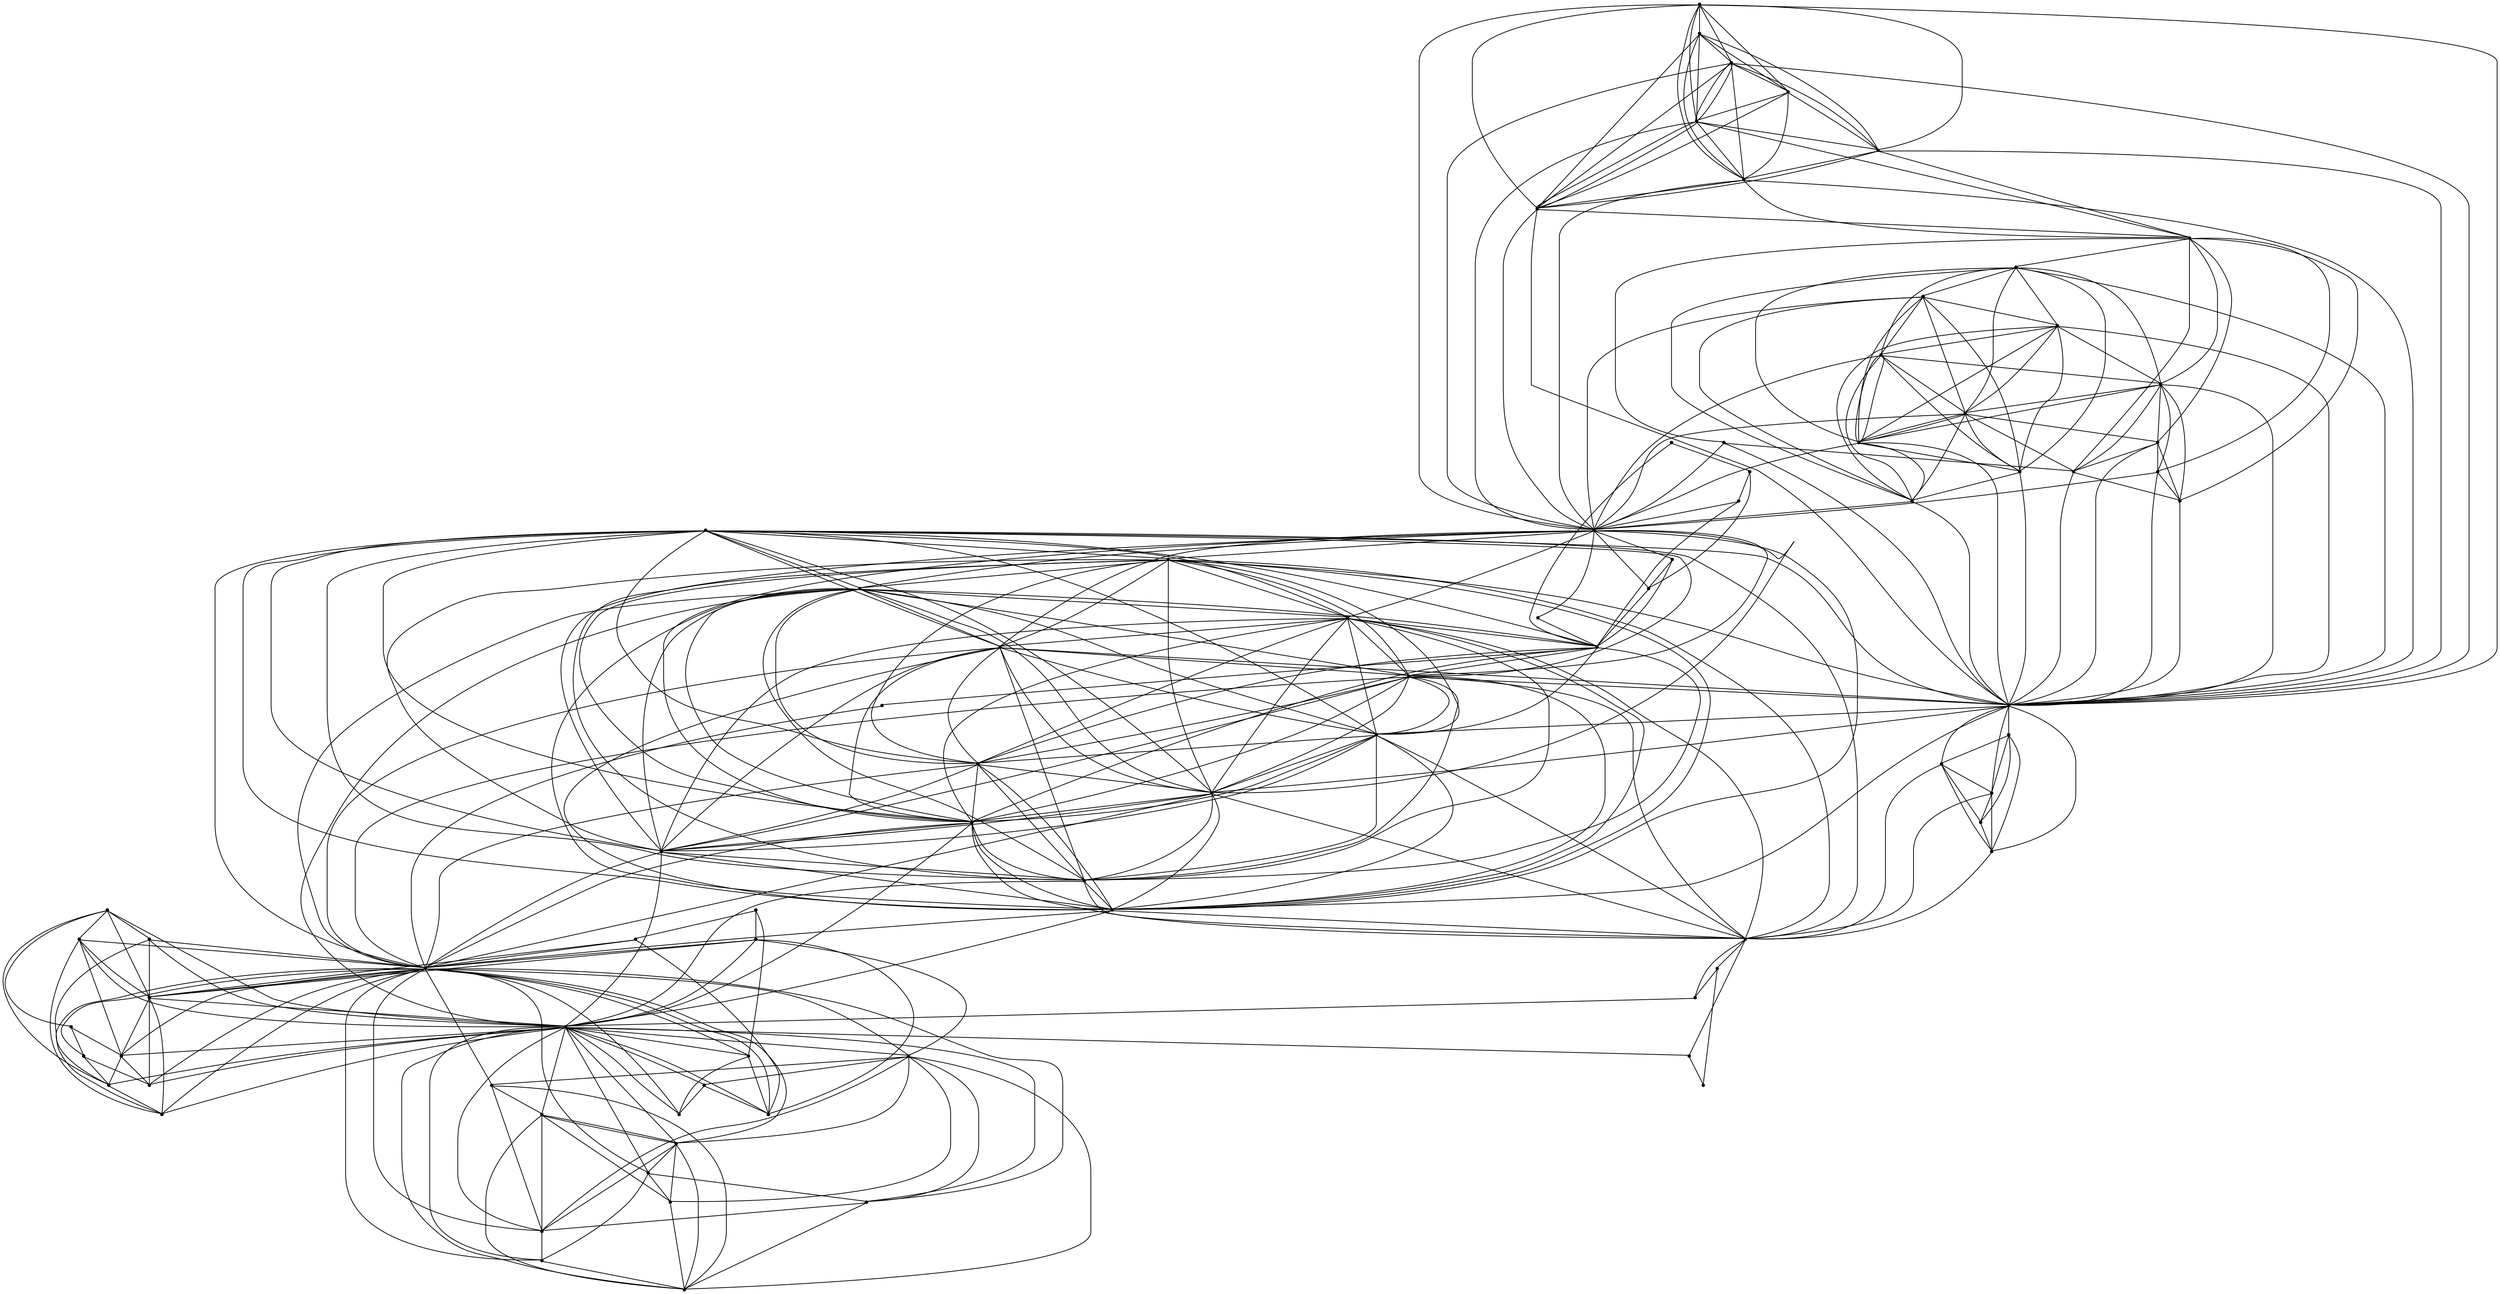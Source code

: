 graph {
  node [shape=point,comment="{\"directed\":false,\"doi\":\"10.1007/11618058_31\",\"figure\":\"6\"}"]

  v0 [pos="891.8964980014534,345.4324527815277"]
  v1 [pos="811.4065452398256,365.89913012934676"]
  v2 [pos="645.5298828125001,400.01587512446395"]
  v3 [pos="835.3776980377907,400.3658100202972"]
  v4 [pos="695.9225699491278,528.7741148705577"]
  v5 [pos="863.8996775072674,370.9743305281097"]
  v6 [pos="869.8507585392442,316.91581052892354"]
  v7 [pos="862.4993595566859,479.7908588484222"]
  v8 [pos="843.9542559956394,289.7991621728038"]
  v9 [pos="859.6988508357558,458.2698627546722"]
  v10 [pos="856.2024118822674,436.57834969314877"]
  v11 [pos="840.9787154796511,341.23247109207455"]
  v12 [pos="815.6073083212209,466.8450478946462"]
  v13 [pos="819.2830396075581,488.1867532169118"]
  v14 [pos="840.6286518895349,485.0368305281097"]
  v15 [pos="813.156863190407,444.7991494571462"]
  v16 [pos="837.3030477834302,462.2951313093597"]
  v17 [pos="835.0276344476744,440.25304756912533"]
  v18 [pos="814.382308321221,313.2423206404144"]
  v19 [pos="782.0094067950581,334.58663267247823"]
  v20 [pos="724.4445494186047,341.23247109207455"]
  v21 [pos="703.0974427688953,345.2568495507335"]
  v22 [pos="745.9651934956396,335.4617242252126"]
  v23 [pos="736.1675463299418,292.59914996577254"]
  v24 [pos="741.4143668241279,314.29059944900814"]
  v25 [pos="714.4676735101743,297.3241611555511"]
  v26 [pos="693.1220612281977,302.39484749588314"]
  v27 [pos="719.5436591569767,318.8408339257335"]
  v28 [pos="697.6728878997094,324.26164589676205"]
  v29 [pos="709.2210755813953,577.4076903100108"]
  v30 [pos="709.2210755813953,600.1534585391774"]
  v31 [pos="686.4749863735465,599.9774738386566"]
  v32 [pos="639.4037063953489,604.3491169050628"]
  v33 [pos="686.4749863735465,577.4076903100108"]
  v34 [pos="638.0034520348837,476.99087105545345"]
  v35 [pos="620.3335074491279,457.0450906192556"]
  v36 [pos="595.4830623183138,447.59913725011495"]
  v37 [pos="644.4796920421511,502.8824929630056"]
  v38 [pos="568.8864325944767,450.7493142520681"]
  v39 [pos="547.0163608284884,465.96932055903426"]
  v40 [pos="534.5925372456395,489.5867471133962"]
  v41 [pos="638.0078715479651,528.7728433048024"]
  v42 [pos="534.5925372456395,516.178493125766"]
  v43 [pos="547.0163608284884,539.7943938012218"]
  v44 [pos="620.3335074491279,548.7172250186696"]
  v45 [pos="568.8864325944767,555.0159259870941"]
  v46 [pos="595.3123864462209,558.164577110141"]
  v47 [pos="601.0840797601745,375.87418200922957"]
  v48 [pos="554.8921557049418,398.2659463321462"]
  v49 [pos="484.1998501090116,469.29522794835714"]
  v50 [pos="521.6443177688952,603.474152508904"]
  v51 [pos="600.0338889898255,654.0369475121593"]
  v52 [pos="584.2851607921511,675.7282062605316"]
  v53 [pos="584.2851607921511,632.5156971052581"]
  v54 [pos="559.0887854287791,640.7405658796722"]
  v55 [pos="559.0887854287791,667.3325662051931"]
  v56 [pos="504.49530341569766,376.5743061140472"]
  v57 [pos="481.9244367732558,376.5743061140472"]
  v58 [pos="504.49530341569766,399.140910728305"]
  v59 [pos="481.9250567768895,399.1401477888519"]
  v60 [pos="481.9244367732558,421.70751534256283"]
  v61 [pos="504.49530341569766,421.70751534256283"]
  v62 [pos="474.40220294331397,532.2742267683441"]
  v63 [pos="466.7007721656977,550.815944297641"]
  v64 [pos="429.4319722020349,513.5528369978363"]
  v65 [pos="421.7340706758721,532.2742267683441"]
  v66 [pos="448.15563680959303,558.5155292585785"]
  v67 [pos="429.4313363008721,550.815944297641"]
  v68 [pos="298.1986010174419,532.2742267683441"]
  v69 [pos="253.22772642623548,513.5533456241384"]
  v70 [pos="290.32630359738374,513.5533456241384"]
  v71 [pos="271.7770030886628,505.8575753604665"]
  v72 [pos="290.32630359738374,550.815944297641"]
  v73 [pos="245.53046080123545,532.2742267683441"]
  v74 [pos="271.7770030886628,558.5155292585785"]
  v75 [pos="253.22772642623548,550.815944297641"]
  v76 [pos="387.26097837936044,609.0741280948415"]
  v77 [pos="332.66749636627907,609.0741280948415"]
  v78 [pos="363.2904932776163,630.0672972436046"]
  v79 [pos="361.7145712209302,645.1115731632009"]
  v80 [pos="359.9642532703488,660.3323424096202"]
  v81 [pos="358.2139035247093,675.9031737084483"]
  v82 [pos="466.7007721656977,513.5533456241384"]
  v83 [pos="356.6427825218023,690.4242003197764"]
  v84 [pos="448.15563680959303,505.8575753604665"]

  v73 -- v69 [id="-10",pos="245.53046080123545,532.2742267683441 253.22772642623548,513.5533456241384 253.22772642623548,513.5533456241384 253.22772642623548,513.5533456241384"]
  v73 -- v75 [id="-11",pos="245.53046080123545,532.2742267683441 253.22772642623548,550.815944297641 253.22772642623548,550.815944297641 253.22772642623548,550.815944297641"]
  v0 -- v6 [id="-16",pos="891.8964980014534,345.4324527815277 873.3499636627907,321.9881499047374 873.3499636627907,321.9881499047374 873.3499636627907,321.9881499047374 869.8507585392442,316.91581052892354 869.8507585392442,316.91581052892354 869.8507585392442,316.91581052892354"]
  v1 -- v2 [id="-21",pos="811.4065452398256,365.89913012934676 645.5298828125001,400.01587512446395 645.5298828125001,400.01587512446395 645.5298828125001,400.01587512446395"]
  v0 -- v1 [id="-24",pos="891.8964980014534,345.4324527815277 811.4065452398256,365.89913012934676 811.4065452398256,365.89913012934676 811.4065452398256,365.89913012934676"]
  v73 -- v49 [id="-34",pos="245.53046080123545,532.2742267683441 484.1998501090116,469.29522794835714 484.1998501090116,469.29522794835714 484.1998501090116,469.29522794835714"]
  v73 -- v70 [id="-35",pos="245.53046080123545,532.2742267683441 290.32630359738374,513.5533456241384 290.32630359738374,513.5533456241384 290.32630359738374,513.5533456241384"]
  v73 -- v71 [id="-36",pos="245.53046080123545,532.2742267683441 271.7770030886628,505.8575753604665 271.7770030886628,505.8575753604665 271.7770030886628,505.8575753604665"]
  v73 -- v74 [id="-41",pos="245.53046080123545,532.2742267683441 271.7770030886628,558.5155292585785 271.7770030886628,558.5155292585785 271.7770030886628,558.5155292585785"]
  v74 -- v77 [id="-43",pos="271.7770030886628,558.5155292585785 332.66749636627907,609.0741280948415 332.66749636627907,609.0741280948415 332.66749636627907,609.0741280948415"]
  v73 -- v72 [id="-44",pos="245.53046080123545,532.2742267683441 290.32630359738374,550.815944297641 290.32630359738374,550.815944297641 290.32630359738374,550.815944297641"]
  v73 -- v50 [id="-45",pos="245.53046080123545,532.2742267683441 521.6443177688952,603.474152508904 521.6443177688952,603.474152508904 521.6443177688952,603.474152508904"]
  v73 -- v68 [id="-46",pos="245.53046080123545,532.2742267683441 298.1986010174419,532.2742267683441 298.1986010174419,532.2742267683441 298.1986010174419,532.2742267683441"]
  v69 -- v75 [id="-56",pos="253.22772642623548,513.5533456241384 253.22772642623548,550.815944297641 253.22772642623548,550.815944297641 253.22772642623548,550.815944297641"]
  v75 -- v71 [id="-57",pos="253.22772642623548,550.815944297641 271.7770030886628,505.8575753604665 271.7770030886628,505.8575753604665 271.7770030886628,505.8575753604665"]
  v69 -- v74 [id="-58",pos="253.22772642623548,513.5533456241384 254.98075490552324,518.62574857824 254.98075490552324,518.62574857824 254.98075490552324,518.62574857824 271.7770030886628,558.5155292585785 271.7770030886628,558.5155292585785 271.7770030886628,558.5155292585785"]
  v69 -- v72 [id="-60",pos="253.22772642623548,513.5533456241384 257.08115234375,518.62574857824 257.08115234375,518.62574857824 257.08115234375,518.62574857824 290.32630359738374,550.815944297641 290.32630359738374,550.815944297641 290.32630359738374,550.815944297641"]
  v75 -- v68 [id="-65",pos="253.22772642623548,550.815944297641 298.1986010174419,532.2742267683441 298.1986010174419,532.2742267683441 298.1986010174419,532.2742267683441"]
  v68 -- v49 [id="-66",pos="298.1986010174419,532.2742267683441 484.1998501090116,469.29522794835714 484.1998501090116,469.29522794835714 484.1998501090116,469.29522794835714"]
  v69 -- v71 [id="-72",pos="253.22772642623548,513.5533456241384 271.7770030886628,505.8575753604665 271.7770030886628,505.8575753604665 271.7770030886628,505.8575753604665"]
  v3 -- v4 [id="-74",pos="835.3776980377907,400.3658100202972 695.9225699491278,528.7741148705577 695.9225699491278,528.7741148705577 695.9225699491278,528.7741148705577"]
  v75 -- v74 [id="-77",pos="253.22772642623548,550.815944297641 271.7770030886628,558.5155292585785 271.7770030886628,558.5155292585785 271.7770030886628,558.5155292585785"]
  v74 -- v50 [id="-82",pos="271.7770030886628,558.5155292585785 521.6443177688952,603.474152508904 521.6443177688952,603.474152508904 521.6443177688952,603.474152508904"]
  v75 -- v72 [id="-83",pos="253.22772642623548,550.815944297641 290.32630359738374,550.815944297641 290.32630359738374,550.815944297641 290.32630359738374,550.815944297641"]
  v5 -- v3 [id="-90",pos="863.8996775072674,370.9743305281097 835.3776980377907,400.3658100202972 835.3776980377907,400.3658100202972 835.3776980377907,400.3658100202972"]
  v69 -- v68 [id="-93",pos="253.22772642623548,513.5533456241384 298.1986010174419,532.2742267683441 298.1986010174419,532.2742267683441 298.1986010174419,532.2742267683441"]
  v68 -- v50 [id="-95",pos="298.1986010174419,532.2742267683441 521.6443177688952,603.474152508904 521.6443177688952,603.474152508904 521.6443177688952,603.474152508904"]
  v69 -- v70 [id="-96",pos="253.22772642623548,513.5533456241384 290.32630359738374,513.5533456241384 290.32630359738374,513.5533456241384 290.32630359738374,513.5533456241384"]
  v71 -- v49 [id="-99",pos="271.7770030886628,505.8575753604665 484.1998501090116,469.29522794835714 484.1998501090116,469.29522794835714 484.1998501090116,469.29522794835714"]
  v0 -- v5 [id="-119",pos="891.8964980014534,345.4324527815277 863.8996775072674,370.9743305281097 863.8996775072674,370.9743305281097 863.8996775072674,370.9743305281097"]
  v71 -- v68 [id="-127",pos="271.7770030886628,505.8575753604665 270.02938771802326,510.929724001417 270.02938771802326,510.929724001417 270.02938771802326,510.929724001417 276.67646257267444,510.929724001417 276.67646257267444,510.929724001417 276.67646257267444,510.929724001417 293.12534974563954,527.3756468529796 293.12534974563954,527.3756468529796 293.12534974563954,527.3756468529796 298.1986010174419,532.2742267683441 298.1986010174419,532.2742267683441 298.1986010174419,532.2742267683441"]
  v71 -- v72 [id="-129",pos="271.7770030886628,505.8575753604665 273.5258902616279,510.929724001417 273.5258902616279,510.929724001417 273.5258902616279,510.929724001417 290.32630359738374,550.815944297641 290.32630359738374,550.815944297641 290.32630359738374,550.815944297641"]
  v71 -- v77 [id="-131",pos="271.7770030886628,505.8575753604665 274.57608103197674,510.929724001417 274.57608103197674,510.929724001417 274.57608103197674,510.929724001417 332.66749636627907,609.0741280948415 332.66749636627907,609.0741280948415 332.66749636627907,609.0741280948415"]
  v74 -- v72 [id="-144",pos="271.7770030886628,558.5155292585785 290.32630359738374,550.815944297641 290.32630359738374,550.815944297641 290.32630359738374,550.815944297641"]
  v72 -- v49 [id="-145",pos="290.32630359738374,550.815944297641 484.1998501090116,469.29522794835714 484.1998501090116,469.29522794835714 484.1998501090116,469.29522794835714"]
  v74 -- v68 [id="-150",pos="271.7770030886628,558.5155292585785 293.12534974563954,536.8216002221202 293.12534974563954,536.8216002221202 293.12534974563954,536.8216002221202 298.1986010174419,532.2742267683441 298.1986010174419,532.2742267683441 298.1986010174419,532.2742267683441"]
  v71 -- v68 [id="-153",pos="271.7770030886628,505.8575753604665 298.1986010174419,532.2742267683441 298.1986010174419,532.2742267683441 298.1986010174419,532.2742267683441"]
  v71 -- v70 [id="-156",pos="271.7770030886628,505.8575753604665 290.32630359738374,513.5533456241384 290.32630359738374,513.5533456241384 290.32630359738374,513.5533456241384"]
  v70 -- v50 [id="-158",pos="290.32630359738374,513.5533456241384 521.6443177688952,603.474152508904 521.6443177688952,603.474152508904 521.6443177688952,603.474152508904"]
  v70 -- v75 [id="-177",pos="290.32630359738374,513.5533456241384 285.42808412063954,518.62574857824 285.42808412063954,518.62574857824 285.42808412063954,518.62574857824 253.22772642623548,550.815944297641 253.22772642623548,550.815944297641 253.22772642623548,550.815944297641"]
  v70 -- v74 [id="-179",pos="290.32630359738374,513.5533456241384 285.77814771075583,518.62574857824 285.77814771075583,518.62574857824 285.77814771075583,518.62574857824 271.7770030886628,558.5155292585785 271.7770030886628,558.5155292585785 271.7770030886628,558.5155292585785"]
  v70 -- v68 [id="-195",pos="290.32630359738374,513.5533456241384 292.42522256540695,518.62574857824 292.42522256540695,518.62574857824 292.42522256540695,518.62574857824 298.1986010174419,532.2742267683441 298.1986010174419,532.2742267683441 298.1986010174419,532.2742267683441"]
  v68 -- v77 [id="-197",pos="298.1986010174419,532.2742267683441 330.5698174055232,604.0007078881358 330.5698174055232,604.0007078881358 330.5698174055232,604.0007078881358 332.66749636627907,609.0741280948415 332.66749636627907,609.0741280948415 332.66749636627907,609.0741280948415"]
  v71 -- v74 [id="-207",pos="271.7770030886628,505.8575753604665 271.7770030886628,558.5155292585785 271.7770030886628,558.5155292585785 271.7770030886628,558.5155292585785"]
  v72 -- v77 [id="-209",pos="290.32630359738374,550.815944297641 329.1695630450581,604.0007078881358 329.1695630450581,604.0007078881358 329.1695630450581,604.0007078881358 332.66749636627907,609.0741280948415 332.66749636627907,609.0741280948415 332.66749636627907,609.0741280948415"]
  v72 -- v50 [id="-213",pos="290.32630359738374,550.815944297641 521.6443177688952,603.474152508904 521.6443177688952,603.474152508904 521.6443177688952,603.474152508904"]
  v70 -- v49 [id="-223",pos="290.32630359738374,513.5533456241384 484.1998501090116,469.29522794835714 484.1998501090116,469.29522794835714 484.1998501090116,469.29522794835714"]
  v70 -- v72 [id="-227",pos="290.32630359738374,513.5533456241384 290.32630359738374,550.815944297641 290.32630359738374,550.815944297641 290.32630359738374,550.815944297641"]
  v72 -- v68 [id="-228",pos="290.32630359738374,550.815944297641 298.1986010174419,532.2742267683441 298.1986010174419,532.2742267683441 298.1986010174419,532.2742267683441"]
  v77 -- v83 [id="-272",pos="332.66749636627907,609.0741280948415 334.07048510174417,614.1465310489431 334.07048510174417,614.1465310489431 334.07048510174417,614.1465310489431 356.6427825218023,690.4242003197764 356.6427825218023,690.4242003197764 356.6427825218023,690.4242003197764"]
  v77 -- v81 [id="-273",pos="332.66749636627907,609.0741280948415 334.42054869186046,614.1465310489431 334.42054869186046,614.1465310489431 334.42054869186046,614.1465310489431 358.2139035247093,675.9031737084483 358.2139035247093,675.9031737084483 358.2139035247093,675.9031737084483"]
  v77 -- v80 [id="-275",pos="332.66749636627907,609.0741280948415 359.9642532703488,660.3323424096202 359.9642532703488,660.3323424096202 359.9642532703488,660.3323424096202"]
  v77 -- v79 [id="-276",pos="332.66749636627907,609.0741280948415 357.86657430959303,640.0381529564952 357.86657430959303,640.0381529564952 357.86657430959303,640.0381529564952 361.7145712209302,645.1115731632009 361.7145712209302,645.1115731632009 361.7145712209302,645.1115731632009"]
  v77 -- v78 [id="-281",pos="332.66749636627907,609.0741280948415 363.2904932776163,630.0672972436046 363.2904932776163,630.0672972436046 363.2904932776163,630.0672972436046"]
  v77 -- v76 [id="-283",pos="332.66749636627907,609.0741280948415 387.26097837936044,609.0741280948415 387.26097837936044,609.0741280948415 387.26097837936044,609.0741280948415"]
  v76 -- v50 [id="-285",pos="387.26097837936044,609.0741280948415 521.6443177688952,603.474152508904 521.6443177688952,603.474152508904 521.6443177688952,603.474152508904"]
  v77 -- v65 [id="-288",pos="332.66749636627907,609.0741280948415 421.7340706758721,532.2742267683441 421.7340706758721,532.2742267683441 421.7340706758721,532.2742267683441"]
  v65 -- v64 [id="-289",pos="421.7340706758721,532.2742267683441 429.4319722020349,513.5528369978363 429.4319722020349,513.5528369978363 429.4319722020349,513.5528369978363"]
  v64 -- v84 [id="-290",pos="429.4319722020349,513.5528369978363 448.15563680959303,505.8575753604665 448.15563680959303,505.8575753604665 448.15563680959303,505.8575753604665"]
  v84 -- v49 [id="-291",pos="448.15563680959303,505.8575753604665 484.1998501090116,469.29522794835714 484.1998501090116,469.29522794835714 484.1998501090116,469.29522794835714"]
  v83 -- v81 [id="-328",pos="356.6427825218023,690.4242003197764 358.2139035247093,675.9031737084483 358.2139035247093,675.9031737084483 358.2139035247093,675.9031737084483"]
  v81 -- v76 [id="-332",pos="358.2139035247093,675.9031737084483 387.26097837936044,609.0741280948415 387.26097837936044,609.0741280948415 387.26097837936044,609.0741280948415"]
  v80 -- v81 [id="-337",pos="359.9642532703488,660.3323424096202 358.56670148982556,670.8298806583181 358.56670148982556,670.8298806583181 358.56670148982556,670.8298806583181 358.2139035247093,675.9031737084483 358.2139035247093,675.9031737084483 358.2139035247093,675.9031737084483"]
  v83 -- v49 [id="-341",pos="356.6427825218023,690.4242003197764 484.1998501090116,469.29522794835714 484.1998501090116,469.29522794835714 484.1998501090116,469.29522794835714"]
  v80 -- v76 [id="-346",pos="359.9642532703488,660.3323424096202 387.26097837936044,609.0741280948415 387.26097837936044,609.0741280948415 387.26097837936044,609.0741280948415"]
  v80 -- v79 [id="-347",pos="359.9642532703488,660.3323424096202 361.7145712209302,645.1115731632009 361.7145712209302,645.1115731632009 361.7145712209302,645.1115731632009"]
  v67 -- v81 [id="-349",pos="429.4313363008721,550.815944297641 361.01714662063955,670.8298806583181 361.01714662063955,670.8298806583181 361.01714662063955,670.8298806583181 358.2139035247093,675.9031737084483 358.2139035247093,675.9031737084483 358.2139035247093,675.9031737084483"]
  v67 -- v49 [id="-350",pos="429.4313363008721,550.815944297641 484.1998501090116,469.29522794835714 484.1998501090116,469.29522794835714 484.1998501090116,469.29522794835714"]
  v83 -- v50 [id="-353",pos="356.6427825218023,690.4242003197764 521.6443177688952,603.474152508904 521.6443177688952,603.474152508904 521.6443177688952,603.474152508904"]
  v76 -- v67 [id="-368",pos="387.26097837936044,609.0741280948415 429.4313363008721,550.815944297641 429.4313363008721,550.815944297641 429.4313363008721,550.815944297641"]
  v78 -- v79 [id="-371",pos="363.2904932776163,630.0672972436046 361.7145712209302,645.1115731632009 361.7145712209302,645.1115731632009 361.7145712209302,645.1115731632009"]
  v81 -- v50 [id="-375",pos="358.2139035247093,675.9031737084483 521.6443177688952,603.474152508904 521.6443177688952,603.474152508904 521.6443177688952,603.474152508904"]
  v80 -- v50 [id="-384",pos="359.9642532703488,660.3323424096202 521.6443177688952,603.474152508904 521.6443177688952,603.474152508904 521.6443177688952,603.474152508904"]
  v76 -- v79 [id="-387",pos="387.26097837936044,609.0741280948415 364.86787790697673,640.0381529564952 364.86787790697673,640.0381529564952 364.86787790697673,640.0381529564952 361.7145712209302,645.1115731632009 361.7145712209302,645.1115731632009 361.7145712209302,645.1115731632009"]
  v79 -- v50 [id="-392",pos="361.7145712209302,645.1115731632009 521.6443177688952,603.474152508904 521.6443177688952,603.474152508904 521.6443177688952,603.474152508904"]
  v78 -- v49 [id="-400",pos="363.2904932776163,630.0672972436046 484.1998501090116,469.29522794835714 484.1998501090116,469.29522794835714 484.1998501090116,469.29522794835714"]
  v78 -- v50 [id="-404",pos="363.2904932776163,630.0672972436046 521.6443177688952,603.474152508904 521.6443177688952,603.474152508904 521.6443177688952,603.474152508904"]
  v78 -- v76 [id="-405",pos="363.2904932776163,630.0672972436046 387.26097837936044,609.0741280948415 387.26097837936044,609.0741280948415 387.26097837936044,609.0741280948415"]
  v65 -- v76 [id="-426",pos="421.7340706758721,532.2742267683441 389.01403070494183,604.0007078881358 389.01403070494183,604.0007078881358 389.01403070494183,604.0007078881358 387.26097837936044,609.0741280948415 387.26097837936044,609.0741280948415 387.26097837936044,609.0741280948415"]
  v84 -- v76 [id="-429",pos="448.15563680959303,505.8575753604665 389.7141578851744,604.0007078881358 389.7141578851744,604.0007078881358 389.7141578851744,604.0007078881358 387.26097837936044,609.0741280948415 387.26097837936044,609.0741280948415 387.26097837936044,609.0741280948415"]
  v67 -- v82 [id="-434",pos="429.4313363008721,550.815944297641 466.7007721656977,513.5533456241384 466.7007721656977,513.5533456241384 466.7007721656977,513.5533456241384"]
  v76 -- v66 [id="-436",pos="387.26097837936044,609.0741280948415 448.15563680959303,558.5155292585785 448.15563680959303,558.5155292585785 448.15563680959303,558.5155292585785"]
  v66 -- v63 [id="-437",pos="448.15563680959303,558.5155292585785 466.7007721656977,550.815944297641 466.7007721656977,550.815944297641 466.7007721656977,550.815944297641"]
  v66 -- v62 [id="-440",pos="448.15563680959303,558.5155292585785 474.40220294331397,532.2742267683441 474.40220294331397,532.2742267683441 474.40220294331397,532.2742267683441"]
  v65 -- v67 [id="-463",pos="421.7340706758721,532.2742267683441 429.4313363008721,550.815944297641 429.4313363008721,550.815944297641 429.4313363008721,550.815944297641"]
  v4 -- v6 [id="-465",pos="695.9225699491278,528.7741148705577 866.0027616279069,321.9881499047374 866.0027616279069,321.9881499047374 866.0027616279069,321.9881499047374 869.8507585392442,316.91581052892354 869.8507585392442,316.91581052892354 869.8507585392442,316.91581052892354"]
  v65 -- v66 [id="-476",pos="421.7340706758721,532.2742267683441 426.80856195494187,536.8216002221202 426.80856195494187,536.8216002221202 426.80856195494187,536.8216002221202 448.15563680959303,558.5155292585785 448.15563680959303,558.5155292585785 448.15563680959303,558.5155292585785"]
  v65 -- v50 [id="-478",pos="421.7340706758721,532.2742267683441 426.80856195494187,535.4216063256358 426.80856195494187,535.4216063256358 426.80856195494187,535.4216063256358 521.6443177688952,603.474152508904 521.6443177688952,603.474152508904 521.6443177688952,603.474152508904"]
  v65 -- v63 [id="-479",pos="421.7340706758721,532.2742267683441 426.80856195494187,534.0216124291514 426.80856195494187,534.0216124291514 426.80856195494187,534.0216124291514 466.7007721656977,550.815944297641 466.7007721656977,550.815944297641 466.7007721656977,550.815944297641"]
  v65 -- v82 [id="-480",pos="421.7340706758721,532.2742267683441 466.7007721656977,513.5533456241384 466.7007721656977,513.5533456241384 466.7007721656977,513.5533456241384"]
  v65 -- v84 [id="-481",pos="421.7340706758721,532.2742267683441 448.15563680959303,505.8575753604665 448.15563680959303,505.8575753604665 448.15563680959303,505.8575753604665"]
  v6 -- v8 [id="-485",pos="869.8507585392442,316.91581052892354 865.3026344476744,311.84232674393 865.3026344476744,311.84232674393 865.3026344476744,311.84232674393 843.9542559956394,289.7991621728038 843.9542559956394,289.7991621728038 843.9542559956394,289.7991621728038"]
  v65 -- v62 [id="-488",pos="421.7340706758721,532.2742267683441 474.40220294331397,532.2742267683441 474.40220294331397,532.2742267683441 474.40220294331397,532.2742267683441"]
  v64 -- v67 [id="-496",pos="429.4319722020349,513.5528369978363 429.4313363008721,550.815944297641 429.4313363008721,550.815944297641 429.4313363008721,550.815944297641"]
  v67 -- v84 [id="-497",pos="429.4313363008721,550.815944297641 448.15563680959303,505.8575753604665 448.15563680959303,505.8575753604665 448.15563680959303,505.8575753604665"]
  v64 -- v66 [id="-500",pos="429.4319722020349,513.5528369978363 448.15563680959303,558.5155292585785 448.15563680959303,558.5155292585785 448.15563680959303,558.5155292585785"]
  v67 -- v66 [id="-506",pos="429.4313363008721,550.815944297641 434.50582757994187,553.617203656365 434.50582757994187,553.617203656365 434.50582757994187,553.617203656365 448.15563680959303,558.5155292585785 448.15563680959303,558.5155292585785 448.15563680959303,558.5155292585785"]
  v67 -- v62 [id="-508",pos="429.4313363008721,550.815944297641 474.40220294331397,532.2742267683441 474.40220294331397,532.2742267683441 474.40220294331397,532.2742267683441"]
  v64 -- v82 [id="-515",pos="429.4319722020349,513.5528369978363 466.7007721656977,513.5533456241384 466.7007721656977,513.5533456241384 466.7007721656977,513.5533456241384"]
  v64 -- v49 [id="-517",pos="429.4319722020349,513.5528369978363 484.1998501090116,469.29522794835714 484.1998501090116,469.29522794835714 484.1998501090116,469.29522794835714"]
  v67 -- v63 [id="-520",pos="429.4313363008721,550.815944297641 466.7007721656977,550.815944297641 466.7007721656977,550.815944297641 466.7007721656977,550.815944297641"]
  v66 -- v50 [id="-521",pos="448.15563680959303,558.5155292585785 521.6443177688952,603.474152508904 521.6443177688952,603.474152508904 521.6443177688952,603.474152508904"]
  v64 -- v63 [id="-525",pos="429.4319722020349,513.5528369978363 466.7007721656977,550.815944297641 466.7007721656977,550.815944297641 466.7007721656977,550.815944297641"]
  v63 -- v50 [id="-526",pos="466.7007721656977,550.815944297641 521.6443177688952,603.474152508904 521.6443177688952,603.474152508904 521.6443177688952,603.474152508904"]
  v64 -- v62 [id="-529",pos="429.4319722020349,513.5528369978363 474.40220294331397,532.2742267683441 474.40220294331397,532.2742267683441 474.40220294331397,532.2742267683441"]
  v84 -- v66 [id="-560",pos="448.15563680959303,505.8575753604665 448.15563680959303,558.5155292585785 448.15563680959303,558.5155292585785 448.15563680959303,558.5155292585785"]
  v66 -- v82 [id="-561",pos="448.15563680959303,558.5155292585785 466.7007721656977,513.5533456241384 466.7007721656977,513.5533456241384 466.7007721656977,513.5533456241384"]
  v82 -- v49 [id="-563",pos="466.7007721656977,513.5533456241384 484.1998501090116,469.29522794835714 484.1998501090116,469.29522794835714 484.1998501090116,469.29522794835714"]
  v84 -- v63 [id="-564",pos="448.15563680959303,505.8575753604665 449.90452398255815,510.929724001417 449.90452398255815,510.929724001417 449.90452398255815,510.929724001417 466.7007721656977,550.815944297641 466.7007721656977,550.815944297641 466.7007721656977,550.815944297641"]
  v84 -- v50 [id="-567",pos="448.15563680959303,505.8575753604665 451.65484193313955,510.929724001417 451.65484193313955,510.929724001417 451.65484193313955,510.929724001417 521.6443177688952,603.474152508904 521.6443177688952,603.474152508904 521.6443177688952,603.474152508904"]
  v84 -- v62 [id="-568",pos="448.15563680959303,505.8575753604665 474.40220294331397,532.2742267683441 474.40220294331397,532.2742267683441 474.40220294331397,532.2742267683441"]
  v6 -- v2 [id="-586",pos="869.8507585392442,316.91581052892354 645.5298828125001,400.01587512446395 645.5298828125001,400.01587512446395 645.5298828125001,400.01587512446395"]
  v84 -- v82 [id="-589",pos="448.15563680959303,505.8575753604665 466.7007721656977,513.5533456241384 466.7007721656977,513.5533456241384 466.7007721656977,513.5533456241384"]
  v82 -- v76 [id="-607",pos="466.7007721656977,513.5533456241384 461.8025526889535,518.62574857824 461.8025526889535,518.62574857824 461.8025526889535,518.62574857824 387.26097837936044,609.0741280948415 387.26097837936044,609.0741280948415 387.26097837936044,609.0741280948415"]
  v63 -- v62 [id="-628",pos="466.7007721656977,550.815944297641 474.40220294331397,532.2742267683441 474.40220294331397,532.2742267683441 474.40220294331397,532.2742267683441"]
  v82 -- v62 [id="-629",pos="466.7007721656977,513.5533456241384 468.45379269622094,518.62574857824 468.45379269622094,518.62574857824 468.45379269622094,518.62574857824 474.40220294331397,532.2742267683441 474.40220294331397,532.2742267683441 474.40220294331397,532.2742267683441"]
  v6 -- v11 [id="-648",pos="869.8507585392442,316.91581052892354 846.0532067587209,337.38401375564877 846.0532067587209,337.38401375564877 846.0532067587209,337.38401375564877 840.9787154796511,341.23247109207455 840.9787154796511,341.23247109207455 840.9787154796511,341.23247109207455"]
  v62 -- v50 [id="-652",pos="474.40220294331397,532.2742267683441 518.8465116279069,598.4007323021983 518.8465116279069,598.4007323021983 518.8465116279069,598.4007323021983 521.6443177688952,603.474152508904 521.6443177688952,603.474152508904 521.6443177688952,603.474152508904"]
  v62 -- v49 [id="-666",pos="474.40220294331397,532.2742267683441 484.1998501090116,469.29522794835714 484.1998501090116,469.29522794835714 484.1998501090116,469.29522794835714"]
  v82 -- v63 [id="-669",pos="466.7007721656977,513.5533456241384 466.7007721656977,550.815944297641 466.7007721656977,550.815944297641 466.7007721656977,550.815944297641"]
  v9 -- v7 [id="-677",pos="859.6988508357558,458.2698627546722 864.6025072674419,463.346461875766 864.6025072674419,463.346461875766 864.6025072674419,463.346461875766 862.4993595566859,479.7908588484222 862.4993595566859,479.7908588484222 862.4993595566859,479.7908588484222"]
  v67 -- v80 [id="-759",pos="429.4313363008721,550.815944297641 359.9642532703488,660.3323424096202 359.9642532703488,660.3323424096202 359.9642532703488,660.3323424096202"]
  v59 -- v60 [id="-769",pos="481.9250567768895,399.1401477888519 481.9244367732558,421.70751534256283 481.9244367732558,421.70751534256283 481.9244367732558,421.70751534256283"]
  v60 -- v49 [id="-770",pos="481.9244367732558,421.70751534256283 484.1998501090116,469.29522794835714 484.1998501090116,469.29522794835714 484.1998501090116,469.29522794835714"]
  v57 -- v59 [id="-771",pos="481.9244367732558,376.5743061140472 481.9250567768895,399.1401477888519 481.9250567768895,399.1401477888519 481.9250567768895,399.1401477888519"]
  v49 -- v56 [id="-792",pos="484.1998501090116,469.29522794835714 504.49530341569766,376.5743061140472 504.49530341569766,376.5743061140472 504.49530341569766,376.5743061140472"]
  v49 -- v58 [id="-794",pos="484.1998501090116,469.29522794835714 504.49530341569766,399.140910728305 504.49530341569766,399.140910728305 504.49530341569766,399.140910728305"]
  v49 -- v61 [id="-796",pos="484.1998501090116,469.29522794835714 504.49530341569766,421.70751534256283 504.49530341569766,421.70751534256283 504.49530341569766,421.70751534256283"]
  v60 -- v48 [id="-802",pos="481.9244367732558,421.70751534256283 554.8921557049418,398.2659463321462 554.8921557049418,398.2659463321462 554.8921557049418,398.2659463321462"]
  v59 -- v58 [id="-807",pos="481.9250567768895,399.1401477888519 504.49530341569766,399.140910728305 504.49530341569766,399.140910728305 504.49530341569766,399.140910728305"]
  v58 -- v48 [id="-808",pos="504.49530341569766,399.140910728305 554.8921557049418,398.2659463321462 554.8921557049418,398.2659463321462 554.8921557049418,398.2659463321462"]
  v57 -- v48 [id="-813",pos="481.9244367732558,376.5743061140472 554.8921557049418,398.2659463321462 554.8921557049418,398.2659463321462 554.8921557049418,398.2659463321462"]
  v49 -- v43 [id="-825",pos="484.1998501090116,469.29522794835714 547.0163608284884,539.7943938012218 547.0163608284884,539.7943938012218 547.0163608284884,539.7943938012218"]
  v49 -- v42 [id="-827",pos="484.1998501090116,469.29522794835714 534.5925372456395,516.178493125766 534.5925372456395,516.178493125766 534.5925372456395,516.178493125766"]
  v42 -- v43 [id="-828",pos="534.5925372456395,516.178493125766 547.0163608284884,539.7943938012218 547.0163608284884,539.7943938012218 547.0163608284884,539.7943938012218"]
  v43 -- v45 [id="-829",pos="547.0163608284884,539.7943938012218 568.8864325944767,555.0159259870941 568.8864325944767,555.0159259870941 568.8864325944767,555.0159259870941"]
  v49 -- v44 [id="-833",pos="484.1998501090116,469.29522794835714 489.4493731831395,472.0922911400889 489.4493731831395,472.0922911400889 489.4493731831395,472.0922911400889 620.3335074491279,548.7172250186696 620.3335074491279,548.7172250186696 620.3335074491279,548.7172250186696"]
  v49 -- v40 [id="-835",pos="484.1998501090116,469.29522794835714 534.5925372456395,489.5867471133962 534.5925372456395,489.5867471133962 534.5925372456395,489.5867471133962"]
  v40 -- v41 [id="-836",pos="534.5925372456395,489.5867471133962 638.0078715479651,528.7728433048024 638.0078715479651,528.7728433048024 638.0078715479651,528.7728433048024"]
  v49 -- v37 [id="-839",pos="484.1998501090116,469.29522794835714 644.4796920421511,502.8824929630056 644.4796920421511,502.8824929630056 644.4796920421511,502.8824929630056"]
  v49 -- v34 [id="-841",pos="484.1998501090116,469.29522794835714 638.0034520348837,476.99087105545345 638.0034520348837,476.99087105545345 638.0034520348837,476.99087105545345"]
  v49 -- v39 [id="-844",pos="484.1998501090116,469.29522794835714 547.0163608284884,465.96932055903426 547.0163608284884,465.96932055903426 547.0163608284884,465.96932055903426"]
  v39 -- v35 [id="-846",pos="547.0163608284884,465.96932055903426 620.3335074491279,457.0450906192556 620.3335074491279,457.0450906192556 620.3335074491279,457.0450906192556"]
  v49 -- v38 [id="-849",pos="484.1998501090116,469.29522794835714 568.8864325944767,450.7493142520681 568.8864325944767,450.7493142520681 568.8864325944767,450.7493142520681"]
  v38 -- v36 [id="-850",pos="568.8864325944767,450.7493142520681 595.4830623183138,447.59913725011495 595.4830623183138,447.59913725011495 595.4830623183138,447.59913725011495"]
  v49 -- v46 [id="-855",pos="484.1998501090116,469.29522794835714 489.4493731831395,473.14235014073995 489.4493731831395,473.14235014073995 489.4493731831395,473.14235014073995 595.3123864462209,558.164577110141 595.3123864462209,558.164577110141 595.3123864462209,558.164577110141"]
  v5 -- v11 [id="-868",pos="863.8996775072674,370.9743305281097 860.4016805959302,365.7255614037608 860.4016805959302,365.7255614037608 860.4016805959302,365.7255614037608 840.9787154796511,341.23247109207455 840.9787154796511,341.23247109207455 840.9787154796511,341.23247109207455"]
  v61 -- v48 [id="-892",pos="504.49530341569766,421.70751534256283 554.8921557049418,398.2659463321462 554.8921557049418,398.2659463321462 554.8921557049418,398.2659463321462"]
  v56 -- v48 [id="-904",pos="504.49530341569766,376.5743061140472 554.8921557049418,398.2659463321462 554.8921557049418,398.2659463321462 554.8921557049418,398.2659463321462"]
  v9 -- v3 [id="-907",pos="859.6988508357558,458.2698627546722 835.3776980377907,400.3658100202972 835.3776980377907,400.3658100202972 835.3776980377907,400.3658100202972"]
  v56 -- v58 [id="-910",pos="504.49530341569766,376.5743061140472 504.49530341569766,399.140910728305 504.49530341569766,399.140910728305 504.49530341569766,399.140910728305"]
  v50 -- v42 [id="-968",pos="521.6443177688952,603.474152508904 534.5925372456395,516.178493125766 534.5925372456395,516.178493125766 534.5925372456395,516.178493125766"]
  v42 -- v40 [id="-969",pos="534.5925372456395,516.178493125766 534.5925372456395,489.5867471133962 534.5925372456395,489.5867471133962 534.5925372456395,489.5867471133962"]
  v42 -- v39 [id="-972",pos="534.5925372456395,516.178493125766 547.0163608284884,465.96932055903426 547.0163608284884,465.96932055903426 547.0163608284884,465.96932055903426"]
  v38 -- v50 [id="-976",pos="568.8864325944767,450.7493142520681 523.0473065043604,598.4007323021983 523.0473065043604,598.4007323021983 523.0473065043604,598.4007323021983 521.6443177688952,603.474152508904 521.6443177688952,603.474152508904 521.6443177688952,603.474152508904"]
  v43 -- v50 [id="-977",pos="547.0163608284884,539.7943938012218 523.3973700944767,598.4007323021983 523.3973700944767,598.4007323021983 523.3973700944767,598.4007323021983 521.6443177688952,603.474152508904 521.6443177688952,603.474152508904 521.6443177688952,603.474152508904"]
  v43 -- v36 [id="-979",pos="547.0163608284884,539.7943938012218 595.4830623183138,447.59913725011495 595.4830623183138,447.59913725011495 595.4830623183138,447.59913725011495"]
  v50 -- v55 [id="-980",pos="521.6443177688952,603.474152508904 524.4433957122093,608.5506244734222 524.4433957122093,608.5506244734222 524.4433957122093,608.5506244734222 559.0887854287791,667.3325662051931 559.0887854287791,667.3325662051931 559.0887854287791,667.3325662051931"]
  v50 -- v35 [id="-982",pos="521.6443177688952,603.474152508904 524.7934593023256,598.4007323021983 524.7934593023256,598.4007323021983 524.7934593023256,598.4007323021983 620.3335074491279,457.0450906192556 620.3335074491279,457.0450906192556 620.3335074491279,457.0450906192556"]
  v50 -- v54 [id="-983",pos="521.6443177688952,603.474152508904 525.8436500726744,608.5506244734222 525.8436500726744,608.5506244734222 525.8436500726744,608.5506244734222 559.0887854287791,640.7405658796722 559.0887854287791,640.7405658796722 559.0887854287791,640.7405658796722"]
  v45 -- v34 [id="-984",pos="568.8864325944767,555.0159259870941 638.0034520348837,476.99087105545345 638.0034520348837,476.99087105545345 638.0034520348837,476.99087105545345"]
  v54 -- v52 [id="-986",pos="559.0887854287791,640.7405658796722 580.437163880814,670.4799457624847 580.437163880814,670.4799457624847 580.437163880814,670.4799457624847 584.2851607921511,675.7282062605316 584.2851607921511,675.7282062605316 584.2851607921511,675.7282062605316"]
  v50 -- v45 [id="-988",pos="521.6443177688952,603.474152508904 525.8436500726744,598.4007323021983 525.8436500726744,598.4007323021983 525.8436500726744,598.4007323021983 568.8864325944767,555.0159259870941 568.8864325944767,555.0159259870941 568.8864325944767,555.0159259870941"]
  v50 -- v51 [id="-992",pos="521.6443177688952,603.474152508904 600.0338889898255,654.0369475121593 600.0338889898255,654.0369475121593 600.0338889898255,654.0369475121593"]
  v50 -- v53 [id="-994",pos="521.6443177688952,603.474152508904 584.2851607921511,632.5156971052581 584.2851607921511,632.5156971052581 584.2851607921511,632.5156971052581"]
  v50 -- v46 [id="-997",pos="521.6443177688952,603.474152508904 595.3123864462209,558.164577110141 595.3123864462209,558.164577110141 595.3123864462209,558.164577110141"]
  v46 -- v44 [id="-998",pos="595.3123864462209,558.164577110141 620.3335074491279,548.7172250186696 620.3335074491279,548.7172250186696 620.3335074491279,548.7172250186696"]
  v46 -- v41 [id="-1001",pos="595.3123864462209,558.164577110141 638.0078715479651,528.7728433048024 638.0078715479651,528.7728433048024 638.0078715479651,528.7728433048024"]
  v50 -- v37 [id="-1004",pos="521.6443177688952,603.474152508904 644.4796920421511,502.8824929630056 644.4796920421511,502.8824929630056 644.4796920421511,502.8824929630056"]
  v40 -- v39 [id="-1038",pos="534.5925372456395,489.5867471133962 547.0163608284884,465.96932055903426 547.0163608284884,465.96932055903426 547.0163608284884,465.96932055903426"]
  v39 -- v48 [id="-1039",pos="547.0163608284884,465.96932055903426 554.8921557049418,398.2659463321462 554.8921557049418,398.2659463321462 554.8921557049418,398.2659463321462"]
  v40 -- v48 [id="-1043",pos="534.5925372456395,489.5867471133962 554.8921557049418,398.2659463321462 554.8921557049418,398.2659463321462 554.8921557049418,398.2659463321462"]
  v40 -- v43 [id="-1045",pos="534.5925372456395,489.5867471133962 547.0163608284884,539.7943938012218 547.0163608284884,539.7943938012218 547.0163608284884,539.7943938012218"]
  v42 -- v38 [id="-1048",pos="534.5925372456395,516.178493125766 568.8864325944767,450.7493142520681 568.8864325944767,450.7493142520681 568.8864325944767,450.7493142520681"]
  v40 -- v45 [id="-1053",pos="534.5925372456395,489.5867471133962 568.8864325944767,555.0159259870941 568.8864325944767,555.0159259870941 568.8864325944767,555.0159259870941"]
  v42 -- v36 [id="-1056",pos="534.5925372456395,516.178493125766 595.4830623183138,447.59913725011495 595.4830623183138,447.59913725011495 595.4830623183138,447.59913725011495"]
  v40 -- v38 [id="-1059",pos="534.5925372456395,489.5867471133962 568.8864325944767,450.7493142520681 568.8864325944767,450.7493142520681 568.8864325944767,450.7493142520681"]
  v42 -- v45 [id="-1061",pos="534.5925372456395,516.178493125766 568.8864325944767,555.0159259870941 568.8864325944767,555.0159259870941 568.8864325944767,555.0159259870941"]
  v36 -- v2 [id="-1065",pos="595.4830623183138,447.59913725011495 645.5298828125001,400.01587512446395 645.5298828125001,400.01587512446395 645.5298828125001,400.01587512446395"]
  v40 -- v46 [id="-1067",pos="534.5925372456395,489.5867471133962 595.3123864462209,558.164577110141 595.3123864462209,558.164577110141 595.3123864462209,558.164577110141"]
  v46 -- v32 [id="-1068",pos="595.3123864462209,558.164577110141 639.4037063953489,604.3491169050628 639.4037063953489,604.3491169050628 639.4037063953489,604.3491169050628"]
  v42 -- v32 [id="-1076",pos="534.5925372456395,516.178493125766 639.4037063953489,604.3491169050628 639.4037063953489,604.3491169050628 639.4037063953489,604.3491169050628"]
  v42 -- v46 [id="-1078",pos="534.5925372456395,516.178493125766 595.3123864462209,558.164577110141 595.3123864462209,558.164577110141 595.3123864462209,558.164577110141"]
  v42 -- v44 [id="-1080",pos="534.5925372456395,516.178493125766 620.3335074491279,548.7172250186696 620.3335074491279,548.7172250186696 620.3335074491279,548.7172250186696"]
  v42 -- v41 [id="-1083",pos="534.5925372456395,516.178493125766 638.0078715479651,528.7728433048024 638.0078715479651,528.7728433048024 638.0078715479651,528.7728433048024"]
  v41 -- v4 [id="-1085",pos="638.0078715479651,528.7728433048024 695.9225699491278,528.7741148705577 695.9225699491278,528.7741148705577 695.9225699491278,528.7741148705577"]
  v42 -- v37 [id="-1087",pos="534.5925372456395,516.178493125766 644.4796920421511,502.8824929630056 644.4796920421511,502.8824929630056 644.4796920421511,502.8824929630056"]
  v42 -- v34 [id="-1089",pos="534.5925372456395,516.178493125766 632.9302325581396,478.73825671626076 632.9302325581396,478.73825671626076 632.9302325581396,478.73825671626076 638.0034520348837,476.99087105545345 638.0034520348837,476.99087105545345 638.0034520348837,476.99087105545345"]
  v40 -- v44 [id="-1097",pos="534.5925372456395,489.5867471133962 620.3335074491279,548.7172250186696 620.3335074491279,548.7172250186696 620.3335074491279,548.7172250186696"]
  v40 -- v4 [id="-1101",pos="534.5925372456395,489.5867471133962 695.9225699491278,528.7741148705577 695.9225699491278,528.7741148705577 695.9225699491278,528.7741148705577"]
  v40 -- v37 [id="-1103",pos="534.5925372456395,489.5867471133962 644.4796920421511,502.8824929630056 644.4796920421511,502.8824929630056 644.4796920421511,502.8824929630056"]
  v40 -- v34 [id="-1105",pos="534.5925372456395,489.5867471133962 638.0034520348837,476.99087105545345 638.0034520348837,476.99087105545345 638.0034520348837,476.99087105545345"]
  v40 -- v35 [id="-1107",pos="534.5925372456395,489.5867471133962 620.3335074491279,457.0450906192556 620.3335074491279,457.0450906192556 620.3335074491279,457.0450906192556"]
  v40 -- v36 [id="-1109",pos="534.5925372456395,489.5867471133962 595.4830623183138,447.59913725011495 595.4830623183138,447.59913725011495 595.4830623183138,447.59913725011495"]
  v40 -- v2 [id="-1111",pos="534.5925372456395,489.5867471133962 640.2816315406976,403.8631244734222 640.2816315406976,403.8631244734222 640.2816315406976,403.8631244734222 645.5298828125001,400.01587512446395 645.5298828125001,400.01587512446395 645.5298828125001,400.01587512446395"]
  v5 -- v2 [id="-1115",pos="863.8996775072674,370.9743305281097 645.5298828125001,400.01587512446395 645.5298828125001,400.01587512446395 645.5298828125001,400.01587512446395"]
  v39 -- v43 [id="-1143",pos="547.0163608284884,465.96932055903426 547.0163608284884,539.7943938012218 547.0163608284884,539.7943938012218 547.0163608284884,539.7943938012218"]
  v43 -- v38 [id="-1148",pos="547.0163608284884,539.7943938012218 568.8864325944767,450.7493142520681 568.8864325944767,450.7493142520681 568.8864325944767,450.7493142520681"]
  v39 -- v45 [id="-1152",pos="547.0163608284884,465.96932055903426 568.8864325944767,555.0159259870941 568.8864325944767,555.0159259870941 568.8864325944767,555.0159259870941"]
  v39 -- v46 [id="-1156",pos="547.0163608284884,465.96932055903426 595.3123864462209,558.164577110141 595.3123864462209,558.164577110141 595.3123864462209,558.164577110141"]
  v43 -- v2 [id="-1178",pos="547.0163608284884,539.7943938012218 645.5298828125001,400.01587512446395 645.5298828125001,400.01587512446395 645.5298828125001,400.01587512446395"]
  v39 -- v32 [id="-1179",pos="547.0163608284884,465.96932055903426 639.4037063953489,604.3491169050628 639.4037063953489,604.3491169050628 639.4037063953489,604.3491169050628"]
  v43 -- v35 [id="-1181",pos="547.0163608284884,539.7943938012218 620.3335074491279,457.0450906192556 620.3335074491279,457.0450906192556 620.3335074491279,457.0450906192556"]
  v39 -- v44 [id="-1184",pos="547.0163608284884,465.96932055903426 620.3335074491279,548.7172250186696 620.3335074491279,548.7172250186696 620.3335074491279,548.7172250186696"]
  v43 -- v44 [id="-1190",pos="547.0163608284884,539.7943938012218 620.3335074491279,548.7172250186696 620.3335074491279,548.7172250186696 620.3335074491279,548.7172250186696"]
  v43 -- v41 [id="-1193",pos="547.0163608284884,539.7943938012218 638.0078715479651,528.7728433048024 638.0078715479651,528.7728433048024 638.0078715479651,528.7728433048024"]
  v43 -- v37 [id="-1196",pos="547.0163608284884,539.7943938012218 644.4796920421511,502.8824929630056 644.4796920421511,502.8824929630056 644.4796920421511,502.8824929630056"]
  v43 -- v34 [id="-1197",pos="547.0163608284884,539.7943938012218 632.9302325581396,480.13825061274514 632.9302325581396,480.13825061274514 632.9302325581396,480.13825061274514 638.0034520348837,476.99087105545345 638.0034520348837,476.99087105545345 638.0034520348837,476.99087105545345"]
  v39 -- v34 [id="-1203",pos="547.0163608284884,465.96932055903426 638.0034520348837,476.99087105545345 638.0034520348837,476.99087105545345 638.0034520348837,476.99087105545345"]
  v39 -- v36 [id="-1206",pos="547.0163608284884,465.96932055903426 595.4830623183138,447.59913725011495 595.4830623183138,447.59913725011495 595.4830623183138,447.59913725011495"]
  v39 -- v38 [id="-1207",pos="547.0163608284884,465.96932055903426 568.8864325944767,450.7493142520681 568.8864325944767,450.7493142520681 568.8864325944767,450.7493142520681"]
  v38 -- v2 [id="-1209",pos="568.8864325944767,450.7493142520681 645.5298828125001,400.01587512446395 645.5298828125001,400.01587512446395 645.5298828125001,400.01587512446395"]
  v45 -- v32 [id="-1214",pos="568.8864325944767,555.0159259870941 639.4037063953489,604.3491169050628 639.4037063953489,604.3491169050628 639.4037063953489,604.3491169050628"]
  v43 -- v46 [id="-1215",pos="547.0163608284884,539.7943938012218 595.3123864462209,558.164577110141 595.3123864462209,558.164577110141 595.3123864462209,558.164577110141"]
  v39 -- v41 [id="-1220",pos="547.0163608284884,465.96932055903426 638.0078715479651,528.7728433048024 638.0078715479651,528.7728433048024 638.0078715479651,528.7728433048024"]
  v39 -- v37 [id="-1221",pos="547.0163608284884,465.96932055903426 644.4796920421511,502.8824929630056 644.4796920421511,502.8824929630056 644.4796920421511,502.8824929630056"]
  v37 -- v4 [id="-1222",pos="644.4796920421511,502.8824929630056 695.9225699491278,528.7741148705577 695.9225699491278,528.7741148705577 695.9225699491278,528.7741148705577"]
  v9 -- v10 [id="-1232",pos="859.6988508357558,458.2698627546722 856.2024118822674,436.57834969314877 856.2024118822674,436.57834969314877 856.2024118822674,436.57834969314877"]
  v48 -- v45 [id="-1258",pos="554.8921557049418,398.2659463321462 568.8864325944767,555.0159259870941 568.8864325944767,555.0159259870941 568.8864325944767,555.0159259870941"]
  v48 -- v38 [id="-1263",pos="554.8921557049418,398.2659463321462 568.8864325944767,450.7493142520681 568.8864325944767,450.7493142520681 568.8864325944767,450.7493142520681"]
  v38 -- v46 [id="-1265",pos="568.8864325944767,450.7493142520681 595.3123864462209,558.164577110141 595.3123864462209,558.164577110141 595.3123864462209,558.164577110141"]
  v48 -- v44 [id="-1267",pos="554.8921557049418,398.2659463321462 620.3335074491279,548.7172250186696 620.3335074491279,548.7172250186696 620.3335074491279,548.7172250186696"]
  v48 -- v41 [id="-1269",pos="554.8921557049418,398.2659463321462 638.0078715479651,528.7728433048024 638.0078715479651,528.7728433048024 638.0078715479651,528.7728433048024"]
  v54 -- v55 [id="-1272",pos="559.0887854287791,640.7405658796722 559.0887854287791,667.3325662051931 559.0887854287791,667.3325662051931 559.0887854287791,667.3325662051931"]
  v48 -- v36 [id="-1273",pos="554.8921557049418,398.2659463321462 595.4830623183138,447.59913725011495 595.4830623183138,447.59913725011495 595.4830623183138,447.59913725011495"]
  v36 -- v37 [id="-1274",pos="595.4830623183138,447.59913725011495 644.4796920421511,502.8824929630056 644.4796920421511,502.8824929630056 644.4796920421511,502.8824929630056"]
  v48 -- v47 [id="-1279",pos="554.8921557049418,398.2659463321462 601.0840797601745,375.87418200922957 601.0840797601745,375.87418200922957 601.0840797601745,375.87418200922957"]
  v48 -- v35 [id="-1284",pos="554.8921557049418,398.2659463321462 620.3335074491279,457.0450906192556 620.3335074491279,457.0450906192556 620.3335074491279,457.0450906192556"]
  v35 -- v34 [id="-1285",pos="620.3335074491279,457.0450906192556 638.0034520348837,476.99087105545345 638.0034520348837,476.99087105545345 638.0034520348837,476.99087105545345"]
  v55 -- v53 [id="-1291",pos="559.0887854287791,667.3325662051931 584.2851607921511,632.5156971052581 584.2851607921511,632.5156971052581 584.2851607921511,632.5156971052581"]
  v55 -- v51 [id="-1297",pos="559.0887854287791,667.3325662051931 600.0338889898255,654.0369475121593 600.0338889898255,654.0369475121593 600.0338889898255,654.0369475121593"]
  v55 -- v32 [id="-1298",pos="559.0887854287791,667.3325662051931 634.3304869186046,608.200689577589 634.3304869186046,608.200689577589 634.3304869186046,608.200689577589 639.4037063953489,604.3491169050628 639.4037063953489,604.3491169050628 639.4037063953489,604.3491169050628"]
  v54 -- v53 [id="-1301",pos="559.0887854287791,640.7405658796722 584.2851607921511,632.5156971052581 584.2851607921511,632.5156971052581 584.2851607921511,632.5156971052581"]
  v53 -- v32 [id="-1303",pos="584.2851607921511,632.5156971052581 634.3304869186046,606.4507607852712 634.3304869186046,606.4507607852712 634.3304869186046,606.4507607852712 639.4037063953489,604.3491169050628 639.4037063953489,604.3491169050628 639.4037063953489,604.3491169050628"]
  v55 -- v52 [id="-1307",pos="559.0887854287791,667.3325662051931 584.2851607921511,675.7282062605316 584.2851607921511,675.7282062605316 584.2851607921511,675.7282062605316"]
  v54 -- v51 [id="-1316",pos="559.0887854287791,640.7405658796722 600.0338889898255,654.0369475121593 600.0338889898255,654.0369475121593 600.0338889898255,654.0369475121593"]
  v38 -- v45 [id="-1368",pos="568.8864325944767,450.7493142520681 568.8864325944767,555.0159259870941 568.8864325944767,555.0159259870941 568.8864325944767,555.0159259870941"]
  v45 -- v36 [id="-1369",pos="568.8864325944767,555.0159259870941 595.4830623183138,447.59913725011495 595.4830623183138,447.59913725011495 595.4830623183138,447.59913725011495"]
  v45 -- v35 [id="-1374",pos="568.8864325944767,555.0159259870941 620.3335074491279,457.0450906192556 620.3335074491279,457.0450906192556 620.3335074491279,457.0450906192556"]
  v35 -- v2 [id="-1375",pos="620.3335074491279,457.0450906192556 645.5298828125001,400.01587512446395 645.5298828125001,400.01587512446395 645.5298828125001,400.01587512446395"]
  v38 -- v32 [id="-1377",pos="568.8864325944767,450.7493142520681 639.4037063953489,604.3491169050628 639.4037063953489,604.3491169050628 639.4037063953489,604.3491169050628"]
  v38 -- v44 [id="-1381",pos="568.8864325944767,450.7493142520681 620.3335074491279,548.7172250186696 620.3335074491279,548.7172250186696 620.3335074491279,548.7172250186696"]
  v38 -- v41 [id="-1383",pos="568.8864325944767,450.7493142520681 573.0899618459302,455.99655749751076 573.0899618459302,455.99655749751076 573.0899618459302,455.99655749751076 638.0078715479651,528.7728433048024 638.0078715479651,528.7728433048024 638.0078715479651,528.7728433048024"]
  v45 -- v46 [id="-1394",pos="568.8864325944767,555.0159259870941 595.3123864462209,558.164577110141 595.3123864462209,558.164577110141 595.3123864462209,558.164577110141"]
  v45 -- v44 [id="-1396",pos="568.8864325944767,555.0159259870941 620.3335074491279,548.7172250186696 620.3335074491279,548.7172250186696 620.3335074491279,548.7172250186696"]
  v44 -- v4 [id="-1399",pos="620.3335074491279,548.7172250186696 695.9225699491278,528.7741148705577 695.9225699491278,528.7741148705577 695.9225699491278,528.7741148705577"]
  v45 -- v41 [id="-1401",pos="568.8864325944767,555.0159259870941 638.0078715479651,528.7728433048024 638.0078715479651,528.7728433048024 638.0078715479651,528.7728433048024"]
  v45 -- v37 [id="-1403",pos="568.8864325944767,555.0159259870941 644.4796920421511,502.8824929630056 644.4796920421511,502.8824929630056 644.4796920421511,502.8824929630056"]
  v12 -- v2 [id="-1407",pos="815.6073083212209,466.8450478946462 645.5298828125001,400.01587512446395 645.5298828125001,400.01587512446395 645.5298828125001,400.01587512446395"]
  v38 -- v37 [id="-1411",pos="568.8864325944767,450.7493142520681 644.4796920421511,502.8824929630056 644.4796920421511,502.8824929630056 644.4796920421511,502.8824929630056"]
  v38 -- v34 [id="-1415",pos="568.8864325944767,450.7493142520681 638.0034520348837,476.99087105545345 638.0034520348837,476.99087105545345 638.0034520348837,476.99087105545345"]
  v38 -- v35 [id="-1417",pos="568.8864325944767,450.7493142520681 620.3335074491279,457.0450906192556 620.3335074491279,457.0450906192556 620.3335074491279,457.0450906192556"]
  v7 -- v12 [id="-1425",pos="862.4993595566859,479.7908588484222 815.6073083212209,466.8450478946462 815.6073083212209,466.8450478946462 815.6073083212209,466.8450478946462"]
  v7 -- v14 [id="-1433",pos="862.4993595566859,479.7908588484222 845.7031431686046,483.9880430932139 845.7031431686046,483.9880430932139 845.7031431686046,483.9880430932139 840.6286518895349,485.0368305281097 840.6286518895349,485.0368305281097 840.6286518895349,485.0368305281097"]
  v13 -- v4 [id="-1438",pos="819.2830396075581,488.1867532169118 695.9225699491278,528.7741148705577 695.9225699491278,528.7741148705577 695.9225699491278,528.7741148705577"]
  v14 -- v13 [id="-1447",pos="840.6286518895349,485.0368305281097 819.2830396075581,488.1867532169118 819.2830396075581,488.1867532169118 819.2830396075581,488.1867532169118"]
  v53 -- v52 [id="-1453",pos="584.2851607921511,632.5156971052581 584.2851607921511,675.7282062605316 584.2851607921511,675.7282062605316 584.2851607921511,675.7282062605316"]
  v52 -- v51 [id="-1454",pos="584.2851607921511,675.7282062605316 600.0338889898255,654.0369475121593 600.0338889898255,654.0369475121593 600.0338889898255,654.0369475121593"]
  v51 -- v32 [id="-1456",pos="600.0338889898255,654.0369475121593 639.4037063953489,604.3491169050628 639.4037063953489,604.3491169050628 639.4037063953489,604.3491169050628"]
  v53 -- v51 [id="-1457",pos="584.2851607921511,632.5156971052581 587.7884992732558,637.5881000593597 587.7884992732558,637.5881000593597 587.7884992732558,637.5881000593597 600.0338889898255,654.0369475121593 600.0338889898255,654.0369475121593 600.0338889898255,654.0369475121593"]
  v36 -- v46 [id="-1545",pos="595.4830623183138,447.59913725011495 595.3123864462209,558.164577110141 595.3123864462209,558.164577110141 595.3123864462209,558.164577110141"]
  v46 -- v35 [id="-1561",pos="595.3123864462209,558.164577110141 620.3335074491279,457.0450906192556 620.3335074491279,457.0450906192556 620.3335074491279,457.0450906192556"]
  v46 -- v2 [id="-1566",pos="595.3123864462209,558.164577110141 645.5298828125001,400.01587512446395 645.5298828125001,400.01587512446395 645.5298828125001,400.01587512446395"]
  v36 -- v44 [id="-1568",pos="595.4830623183138,447.59913725011495 620.3335074491279,548.7172250186696 620.3335074491279,548.7172250186696 620.3335074491279,548.7172250186696"]
  v44 -- v32 [id="-1569",pos="620.3335074491279,548.7172250186696 639.4037063953489,604.3491169050628 639.4037063953489,604.3491169050628 639.4037063953489,604.3491169050628"]
  v46 -- v34 [id="-1572",pos="595.3123864462209,558.164577110141 638.0034520348837,476.99087105545345 638.0034520348837,476.99087105545345 638.0034520348837,476.99087105545345"]
  v36 -- v41 [id="-1575",pos="595.4830623183138,447.59913725011495 638.0078715479651,528.7728433048024 638.0078715479651,528.7728433048024 638.0078715479651,528.7728433048024"]
  v46 -- v37 [id="-1576",pos="595.3123864462209,558.164577110141 644.4796920421511,502.8824929630056 644.4796920421511,502.8824929630056 644.4796920421511,502.8824929630056"]
  v36 -- v34 [id="-1603",pos="595.4830623183138,447.59913725011495 638.0034520348837,476.99087105545345 638.0034520348837,476.99087105545345 638.0034520348837,476.99087105545345"]
  v34 -- v4 [id="-1604",pos="638.0034520348837,476.99087105545345 695.9225699491278,528.7741148705577 695.9225699491278,528.7741148705577 695.9225699491278,528.7741148705577"]
  v36 -- v35 [id="-1606",pos="595.4830623183138,447.59913725011495 620.3335074491279,457.0450906192556 620.3335074491279,457.0450906192556 620.3335074491279,457.0450906192556"]
  v15 -- v2 [id="-1624",pos="813.156863190407,444.7991494571462 645.5298828125001,400.01587512446395 645.5298828125001,400.01587512446395 645.5298828125001,400.01587512446395"]
  v47 -- v2 [id="-1627",pos="601.0840797601745,375.87418200922957 645.5298828125001,400.01587512446395 645.5298828125001,400.01587512446395 645.5298828125001,400.01587512446395"]
  v35 -- v42 [id="-1654",pos="620.3335074491279,457.0450906192556 534.5925372456395,516.178493125766 534.5925372456395,516.178493125766 534.5925372456395,516.178493125766"]
  v35 -- v44 [id="-1692",pos="620.3335074491279,457.0450906192556 620.3335074491279,548.7172250186696 620.3335074491279,548.7172250186696 620.3335074491279,548.7172250186696"]
  v44 -- v2 [id="-1694",pos="620.3335074491279,548.7172250186696 645.5298828125001,400.01587512446395 645.5298828125001,400.01587512446395 645.5298828125001,400.01587512446395"]
  v35 -- v32 [id="-1695",pos="620.3335074491279,457.0450906192556 639.4037063953489,604.3491169050628 639.4037063953489,604.3491169050628 639.4037063953489,604.3491169050628"]
  v44 -- v34 [id="-1696",pos="620.3335074491279,548.7172250186696 638.0034520348837,476.99087105545345 638.0034520348837,476.99087105545345 638.0034520348837,476.99087105545345"]
  v35 -- v41 [id="-1701",pos="620.3335074491279,457.0450906192556 638.0078715479651,528.7728433048024 638.0078715479651,528.7728433048024 638.0078715479651,528.7728433048024"]
  v44 -- v37 [id="-1704",pos="620.3335074491279,548.7172250186696 644.4796920421511,502.8824929630056 644.4796920421511,502.8824929630056 644.4796920421511,502.8824929630056"]
  v35 -- v37 [id="-1708",pos="620.3335074491279,457.0450906192556 644.4796920421511,502.8824929630056 644.4796920421511,502.8824929630056 644.4796920421511,502.8824929630056"]
  v44 -- v41 [id="-1709",pos="620.3335074491279,548.7172250186696 638.0078715479651,528.7728433048024 638.0078715479651,528.7728433048024 638.0078715479651,528.7728433048024"]
  v9 -- v15 [id="-1724",pos="859.6988508357558,458.2698627546722 813.156863190407,444.7991494571462 813.156863190407,444.7991494571462 813.156863190407,444.7991494571462"]
  v9 -- v16 [id="-1761",pos="859.6988508357558,458.2698627546722 837.3030477834302,462.2951313093597 837.3030477834302,462.2951313093597 837.3030477834302,462.2951313093597"]
  v9 -- v4 [id="-1789",pos="859.6988508357558,458.2698627546722 695.9225699491278,528.7741148705577 695.9225699491278,528.7741148705577 695.9225699491278,528.7741148705577"]
  v32 -- v33 [id="-1794",pos="639.4037063953489,604.3491169050628 644.4781976744187,599.4505369896983 644.4781976744187,599.4505369896983 644.4781976744187,599.4505369896983 686.4749863735465,577.4076903100108 686.4749863735465,577.4076903100108 686.4749863735465,577.4076903100108"]
  v34 -- v41 [id="-1835",pos="638.0034520348837,476.99087105545345 638.0078715479651,528.7728433048024 638.0078715479651,528.7728433048024 638.0078715479651,528.7728433048024"]
  v41 -- v32 [id="-1837",pos="638.0078715479651,528.7728433048024 639.4037063953489,604.3491169050628 639.4037063953489,604.3491169050628 639.4037063953489,604.3491169050628"]
  v41 -- v37 [id="-1838",pos="638.0078715479651,528.7728433048024 644.4796920421511,502.8824929630056 644.4796920421511,502.8824929630056 644.4796920421511,502.8824929630056"]
  v37 -- v34 [id="-1839",pos="644.4796920421511,502.8824929630056 638.0034520348837,476.99087105545345 638.0034520348837,476.99087105545345 638.0034520348837,476.99087105545345"]
  v34 -- v2 [id="-1840",pos="638.0034520348837,476.99087105545345 645.5298828125001,400.01587512446395 645.5298828125001,400.01587512446395 645.5298828125001,400.01587512446395"]
  v10 -- v3 [id="-1890",pos="856.2024118822674,436.57834969314877 853.404605741279,431.5049294864431 853.404605741279,431.5049294864431 853.404605741279,431.5049294864431 835.3776980377907,400.3658100202972 835.3776980377907,400.3658100202972 835.3776980377907,400.3658100202972"]
  v10 -- v2 [id="-1928",pos="856.2024118822674,436.57834969314877 645.5298828125001,400.01587512446395 645.5298828125001,400.01587512446395 645.5298828125001,400.01587512446395"]
  v32 -- v31 [id="-1942",pos="639.4037063953489,604.3491169050628 686.4749863735465,599.9774738386566 686.4749863735465,599.9774738386566 686.4749863735465,599.9774738386566"]
  v31 -- v30 [id="-1943",pos="686.4749863735465,599.9774738386566 709.2210755813953,600.1534585391774 709.2210755813953,600.1534585391774 709.2210755813953,600.1534585391774"]
  v32 -- v29 [id="-1945",pos="639.4037063953489,604.3491169050628 709.2210755813953,577.4076903100108 709.2210755813953,577.4076903100108 709.2210755813953,577.4076903100108"]
  v37 -- v2 [id="-1949",pos="644.4796920421511,502.8824929630056 645.5298828125001,400.01587512446395 645.5298828125001,400.01587512446395 645.5298828125001,400.01587512446395"]
  v10 -- v17 [id="-1951",pos="856.2024118822674,436.57834969314877 835.0276344476744,440.25304756912533 835.0276344476744,440.25304756912533 835.0276344476744,440.25304756912533"]
  v2 -- v26 [id="-1961",pos="645.5298828125001,400.01587512446395 693.1220612281977,302.39484749588314 693.1220612281977,302.39484749588314 693.1220612281977,302.39484749588314"]
  v2 -- v28 [id="-1963",pos="645.5298828125001,400.01587512446395 697.6728878997094,324.26164589676205 697.6728878997094,324.26164589676205 697.6728878997094,324.26164589676205"]
  v28 -- v25 [id="-1965",pos="697.6728878997094,324.26164589676205 714.4676735101743,297.3241611555511 714.4676735101743,297.3241611555511 714.4676735101743,297.3241611555511"]
  v2 -- v27 [id="-1978",pos="645.5298828125001,400.01587512446395 719.5436591569767,318.8408339257335 719.5436591569767,318.8408339257335 719.5436591569767,318.8408339257335"]
  v27 -- v23 [id="-1979",pos="719.5436591569767,318.8408339257335 736.1675463299418,292.59914996577254 736.1675463299418,292.59914996577254 736.1675463299418,292.59914996577254"]
  v2 -- v11 [id="-1996",pos="645.5298828125001,400.01587512446395 840.9787154796511,341.23247109207455 840.9787154796511,341.23247109207455 840.9787154796511,341.23247109207455"]
  v2 -- v19 [id="-1998",pos="645.5298828125001,400.01587512446395 782.0094067950581,334.58663267247823 782.0094067950581,334.58663267247823 782.0094067950581,334.58663267247823"]
  v19 -- v18 [id="-2000",pos="782.0094067950581,334.58663267247823 814.382308321221,313.2423206404144 814.382308321221,313.2423206404144 814.382308321221,313.2423206404144"]
  v2 -- v8 [id="-2001",pos="645.5298828125001,400.01587512446395 843.9542559956394,289.7991621728038 843.9542559956394,289.7991621728038 843.9542559956394,289.7991621728038"]
  v2 -- v22 [id="-2002",pos="645.5298828125001,400.01587512446395 745.9651934956396,335.4617242252126 745.9651934956396,335.4617242252126 745.9651934956396,335.4617242252126"]
  v2 -- v20 [id="-2003",pos="645.5298828125001,400.01587512446395 719.3713299418605,344.73404529047957 719.3713299418605,344.73404529047957 719.3713299418605,344.73404529047957 724.4445494186047,341.23247109207455 724.4445494186047,341.23247109207455 724.4445494186047,341.23247109207455"]
  v2 -- v21 [id="-2005",pos="645.5298828125001,400.01587512446395 703.0974427688953,345.2568495507335 703.0974427688953,345.2568495507335 703.0974427688953,345.2568495507335"]
  v21 -- v24 [id="-2006",pos="703.0974427688953,345.2568495507335 741.4143668241279,314.29059944900814 741.4143668241279,314.29059944900814 741.4143668241279,314.29059944900814"]
  v2 -- v13 [id="-2010",pos="645.5298828125001,400.01587512446395 819.2830396075581,488.1867532169118 819.2830396075581,488.1867532169118 819.2830396075581,488.1867532169118"]
  v2 -- v14 [id="-2011",pos="645.5298828125001,400.01587512446395 840.6286518895349,485.0368305281097 840.6286518895349,485.0368305281097 840.6286518895349,485.0368305281097"]
  v2 -- v16 [id="-2015",pos="645.5298828125001,400.01587512446395 837.3030477834302,462.2951313093597 837.3030477834302,462.2951313093597 837.3030477834302,462.2951313093597"]
  v2 -- v17 [id="-2018",pos="645.5298828125001,400.01587512446395 835.0276344476744,440.25304756912533 835.0276344476744,440.25304756912533 835.0276344476744,440.25304756912533"]
  v2 -- v3 [id="-2021",pos="645.5298828125001,400.01587512446395 835.3776980377907,400.3658100202972 835.3776980377907,400.3658100202972 835.3776980377907,400.3658100202972"]
  v31 -- v33 [id="-2056",pos="686.4749863735465,599.9774738386566 686.4749863735465,577.4076903100108 686.4749863735465,577.4076903100108 686.4749863735465,577.4076903100108"]
  v33 -- v4 [id="-2057",pos="686.4749863735465,577.4076903100108 695.9225699491278,528.7741148705577 695.9225699491278,528.7741148705577 695.9225699491278,528.7741148705577"]
  v37 -- v32 [id="-2112",pos="644.4796920421511,502.8824929630056 639.4037063953489,604.3491169050628 639.4037063953489,604.3491169050628 639.4037063953489,604.3491169050628"]
  v10 -- v4 [id="-2126",pos="856.2024118822674,436.57834969314877 695.9225699491278,528.7741148705577 695.9225699491278,528.7741148705577 695.9225699491278,528.7741148705577"]
  v26 -- v28 [id="-2134",pos="693.1220612281977,302.39484749588314 697.6728878997094,324.26164589676205 697.6728878997094,324.26164589676205 697.6728878997094,324.26164589676205"]
  v28 -- v4 [id="-2135",pos="697.6728878997094,324.26164589676205 695.9225699491278,528.7741148705577 695.9225699491278,528.7741148705577 695.9225699491278,528.7741148705577"]
  v4 -- v21 [id="-2146",pos="695.9225699491278,528.7741148705577 703.0974427688953,345.2568495507335 703.0974427688953,345.2568495507335 703.0974427688953,345.2568495507335"]
  v4 -- v27 [id="-2148",pos="695.9225699491278,528.7741148705577 719.5436591569767,318.8408339257335 719.5436591569767,318.8408339257335 719.5436591569767,318.8408339257335"]
  v4 -- v25 [id="-2152",pos="695.9225699491278,528.7741148705577 714.4676735101743,297.3241611555511 714.4676735101743,297.3241611555511 714.4676735101743,297.3241611555511"]
  v4 -- v20 [id="-2155",pos="695.9225699491278,528.7741148705577 724.4445494186047,341.23247109207455 724.4445494186047,341.23247109207455 724.4445494186047,341.23247109207455"]
  v20 -- v23 [id="-2157",pos="724.4445494186047,341.23247109207455 736.1675463299418,292.59914996577254 736.1675463299418,292.59914996577254 736.1675463299418,292.59914996577254"]
  v4 -- v24 [id="-2158",pos="695.9225699491278,528.7741148705577 741.4143668241279,314.29059944900814 741.4143668241279,314.29059944900814 741.4143668241279,314.29059944900814"]
  v4 -- v29 [id="-2162",pos="695.9225699491278,528.7741148705577 709.2210755813953,577.4076903100108 709.2210755813953,577.4076903100108 709.2210755813953,577.4076903100108"]
  v29 -- v30 [id="-2163",pos="709.2210755813953,577.4076903100108 709.2210755813953,600.1534585391774 709.2210755813953,600.1534585391774 709.2210755813953,600.1534585391774"]
  v4 -- v22 [id="-2166",pos="695.9225699491278,528.7741148705577 745.9651934956396,335.4617242252126 745.9651934956396,335.4617242252126 745.9651934956396,335.4617242252126"]
  v4 -- v19 [id="-2173",pos="695.9225699491278,528.7741148705577 782.0094067950581,334.58663267247823 782.0094067950581,334.58663267247823 782.0094067950581,334.58663267247823"]
  v26 -- v24 [id="-2180",pos="693.1220612281977,302.39484749588314 741.4143668241279,314.29059944900814 741.4143668241279,314.29059944900814 741.4143668241279,314.29059944900814"]
  v24 -- v19 [id="-2181",pos="741.4143668241279,314.29059944900814 782.0094067950581,334.58663267247823 782.0094067950581,334.58663267247823 782.0094067950581,334.58663267247823"]
  v26 -- v25 [id="-2183",pos="693.1220612281977,302.39484749588314 714.4676735101743,297.3241611555511 714.4676735101743,297.3241611555511 714.4676735101743,297.3241611555511"]
  v4 -- v18 [id="-2186",pos="695.9225699491278,528.7741148705577 814.382308321221,313.2423206404144 814.382308321221,313.2423206404144 814.382308321221,313.2423206404144"]
  v4 -- v8 [id="-2194",pos="695.9225699491278,528.7741148705577 843.9542559956394,289.7991621728038 843.9542559956394,289.7991621728038 843.9542559956394,289.7991621728038"]
  v28 -- v21 [id="-2195",pos="697.6728878997094,324.26164589676205 698.7216478924419,329.3381814395681 698.7216478924419,329.3381814395681 698.7216478924419,329.3381814395681 703.0974427688953,345.2568495507335 703.0974427688953,345.2568495507335 703.0974427688953,345.2568495507335"]
  v4 -- v1 [id="-2196",pos="695.9225699491278,528.7741148705577 811.4065452398256,365.89913012934676 811.4065452398256,365.89913012934676 811.4065452398256,365.89913012934676"]
  v4 -- v11 [id="-2199",pos="695.9225699491278,528.7741148705577 840.9787154796511,341.23247109207455 840.9787154796511,341.23247109207455 840.9787154796511,341.23247109207455"]
  v4 -- v16 [id="-2217",pos="695.9225699491278,528.7741148705577 837.3030477834302,462.2951313093597 837.3030477834302,462.2951313093597 837.3030477834302,462.2951313093597"]
  v4 -- v12 [id="-2220",pos="695.9225699491278,528.7741148705577 815.6073083212209,466.8450478946462 815.6073083212209,466.8450478946462 815.6073083212209,466.8450478946462"]
  v12 -- v16 [id="-2221",pos="815.6073083212209,466.8450478946462 837.3030477834302,462.2951313093597 837.3030477834302,462.2951313093597 837.3030477834302,462.2951313093597"]
  v4 -- v17 [id="-2225",pos="695.9225699491278,528.7741148705577 829.9543513808139,443.4006814395681 829.9543513808139,443.4006814395681 829.9543513808139,443.4006814395681 835.0276344476744,440.25304756912533 835.0276344476744,440.25304756912533 835.0276344476744,440.25304756912533"]
  v28 -- v19 [id="-2247",pos="697.6728878997094,324.26164589676205 782.0094067950581,334.58663267247823 782.0094067950581,334.58663267247823 782.0094067950581,334.58663267247823"]
  v28 -- v27 [id="-2249",pos="697.6728878997094,324.26164589676205 719.5436591569767,318.8408339257335 719.5436591569767,318.8408339257335 719.5436591569767,318.8408339257335"]
  v11 -- v1 [id="-2255",pos="840.9787154796511,341.23247109207455 835.905496002907,346.12984301997176 835.905496002907,346.12984301997176 835.905496002907,346.12984301997176 811.4065452398256,365.89913012934676 811.4065452398256,365.89913012934676 811.4065452398256,365.89913012934676"]
  v21 -- v20 [id="-2274",pos="703.0974427688953,345.2568495507335 724.4445494186047,341.23247109207455 724.4445494186047,341.23247109207455 724.4445494186047,341.23247109207455"]
  v20 -- v22 [id="-2275",pos="724.4445494186047,341.23247109207455 745.9651934956396,335.4617242252126 745.9651934956396,335.4617242252126 745.9651934956396,335.4617242252126"]
  v22 -- v19 [id="-2276",pos="745.9651934956396,335.4617242252126 782.0094067950581,334.58663267247823 782.0094067950581,334.58663267247823 782.0094067950581,334.58663267247823"]
  v27 -- v24 [id="-2319",pos="719.5436591569767,318.8408339257335 724.6181504360464,313.9423175886566 724.6181504360464,313.9423175886566 724.6181504360464,313.9423175886566 741.4143668241279,314.29059944900814 741.4143668241279,314.29059944900814 741.4143668241279,314.29059944900814"]
  v25 -- v27 [id="-2327",pos="714.4676735101743,297.3241611555511 719.5436591569767,318.8408339257335 719.5436591569767,318.8408339257335 719.5436591569767,318.8408339257335"]
  v25 -- v24 [id="-2340",pos="714.4676735101743,297.3241611555511 741.4143668241279,314.29059944900814 741.4143668241279,314.29059944900814 741.4143668241279,314.29059944900814"]
  v25 -- v23 [id="-2343",pos="714.4676735101743,297.3241611555511 736.1675463299418,292.59914996577254 736.1675463299418,292.59914996577254 736.1675463299418,292.59914996577254"]
  v27 -- v20 [id="-2356",pos="719.5436591569767,318.8408339257335 724.4445494186047,341.23247109207455 724.4445494186047,341.23247109207455 724.4445494186047,341.23247109207455"]
  v27 -- v19 [id="-2363",pos="719.5436591569767,318.8408339257335 724.6181504360464,319.8881590600108 724.6181504360464,319.8881590600108 724.6181504360464,319.8881590600108 782.0094067950581,334.58663267247823 782.0094067950581,334.58663267247823 782.0094067950581,334.58663267247823"]
  v23 -- v24 [id="-2404",pos="736.1675463299418,292.59914996577254 741.4143668241279,314.29059944900814 741.4143668241279,314.29059944900814 741.4143668241279,314.29059944900814"]
  v22 -- v24 [id="-2413",pos="745.9651934956396,335.4617242252126 741.0670058139535,330.38811328364363 741.0670058139535,330.38811328364363 741.0670058139535,330.38811328364363 741.4143668241279,314.29059944900814 741.4143668241279,314.29059944900814 741.4143668241279,314.29059944900814"]
  v23 -- v19 [id="-2423",pos="736.1675463299418,292.59914996577254 782.0094067950581,334.58663267247823 782.0094067950581,334.58663267247823 782.0094067950581,334.58663267247823"]
  v22 -- v28 [id="-2461",pos="745.9651934956396,335.4617242252126 697.6728878997094,324.26164589676205 697.6728878997094,324.26164589676205 697.6728878997094,324.26164589676205"]
  v19 -- v26 [id="-2463",pos="782.0094067950581,334.58663267247823 693.1220612281977,302.39484749588314 693.1220612281977,302.39484749588314 693.1220612281977,302.39484749588314"]
  v19 -- v1 [id="-2489",pos="782.0094067950581,334.58663267247823 807.2084847383721,360.82570992264095 807.2084847383721,360.82570992264095 807.2084847383721,360.82570992264095 811.4065452398256,365.89913012934676 811.4065452398256,365.89913012934676 811.4065452398256,365.89913012934676"]
  v15 -- v4 [id="-2519",pos="813.156863190407,444.7991494571462 695.9225699491278,528.7741148705577 695.9225699491278,528.7741148705577 695.9225699491278,528.7741148705577"]
  v15 -- v12 [id="-2547",pos="813.156863190407,444.7991494571462 815.6073083212209,466.8450478946462 815.6073083212209,466.8450478946462 815.6073083212209,466.8450478946462"]
  v1 -- v3 [id="-2557",pos="811.4065452398256,365.89913012934676 814.5598201308139,370.97560209386495 814.5598201308139,370.97560209386495 814.5598201308139,370.97560209386495 835.3776980377907,400.3658100202972 835.3776980377907,400.3658100202972 835.3776980377907,400.3658100202972"]
  v15 -- v3 [id="-2560",pos="813.156863190407,444.7991494571462 835.3776980377907,400.3658100202972 835.3776980377907,400.3658100202972 835.3776980377907,400.3658100202972"]
  v17 -- v3 [id="-2563",pos="835.0276344476744,440.25304756912533 835.3776980377907,400.3658100202972 835.3776980377907,400.3658100202972 835.3776980377907,400.3658100202972"]
  v16 -- v17 [id="-2567",pos="837.3030477834302,462.2951313093597 835.0276344476744,440.25304756912533 835.0276344476744,440.25304756912533 835.0276344476744,440.25304756912533"]
  v12 -- v13 [id="-2568",pos="815.6073083212209,466.8450478946462 819.2830396075581,488.1867532169118 819.2830396075581,488.1867532169118 819.2830396075581,488.1867532169118"]
  v12 -- v3 [id="-2569",pos="815.6073083212209,466.8450478946462 835.3776980377907,400.3658100202972 835.3776980377907,400.3658100202972 835.3776980377907,400.3658100202972"]
  v14 -- v16 [id="-2570",pos="840.6286518895349,485.0368305281097 837.3030477834302,462.2951313093597 837.3030477834302,462.2951313093597 837.3030477834302,462.2951313093597"]
  v15 -- v17 [id="-2580",pos="813.156863190407,444.7991494571462 829.9543513808139,441.30056343826595 829.9543513808139,441.30056343826595 829.9543513808139,441.30056343826595 835.0276344476744,440.25304756912533 835.0276344476744,440.25304756912533 835.0276344476744,440.25304756912533"]
  v18 -- v11 [id="-2587",pos="814.382308321221,313.2423206404144 840.9787154796511,341.23247109207455 840.9787154796511,341.23247109207455 840.9787154796511,341.23247109207455"]
  v18 -- v8 [id="-2589",pos="814.382308321221,313.2423206404144 843.9542559956394,289.7991621728038 843.9542559956394,289.7991621728038 843.9542559956394,289.7991621728038"]
  v13 -- v3 [id="-2593",pos="819.2830396075581,488.1867532169118 835.3776980377907,400.3658100202972 835.3776980377907,400.3658100202972 835.3776980377907,400.3658100202972"]
  v70 -- v71 [id="-194",pos="290.32630359738374,513.5533456241384 288.5745230741279,518.62574857824 288.5745230741279,518.62574857824 288.5745230741279,518.62574857824 295.22576308139537,518.62574857824 295.22576308139537,518.62574857824 295.22576308139537,518.62574857824 295.5758266715116,518.2755593692556 295.5758266715116,518.2755593692556 295.5758266715116,518.2755593692556 295.5758266715116,508.829860313266 295.5758266715116,508.829860313266 295.5758266715116,508.829860313266 295.22576308139537,508.47992541743264 295.22576308139537,508.47992541743264 295.22576308139537,508.47992541743264 271.7770030886628,505.8575753604665 271.7770030886628,505.8575753604665 271.7770030886628,505.8575753604665"]
  v84 -- v67 [id="-548",pos="448.15563680959303,505.8575753604665 443.25744912790697,510.929724001417 443.25744912790697,510.929724001417 443.25744912790697,510.929724001417 426.80856195494187,527.3756468529796 426.80856195494187,527.3756468529796 426.80856195494187,527.3756468529796 429.4313363008721,550.815944297641 429.4313363008721,550.815944297641 429.4313363008721,550.815944297641"]
  v82 -- v84 [id="-626",pos="466.7007721656977,513.5533456241384 464.95315679505813,518.62574857824 464.95315679505813,518.62574857824 464.95315679505813,518.62574857824 471.6002316497093,518.62574857824 471.6002316497093,518.62574857824 471.6002316497093,518.62574857824 471.95029523982555,518.2755593692556 471.95029523982555,518.2755593692556 471.95029523982555,518.2755593692556 471.95029523982555,508.829860313266 471.95029523982555,508.829860313266 471.95029523982555,508.829860313266 471.6002316497093,508.47992541743264 471.6002316497093,508.47992541743264 471.6002316497093,508.47992541743264 448.15563680959303,505.8575753604665 448.15563680959303,505.8575753604665 448.15563680959303,505.8575753604665"]
  v27 -- v25 [id="-2368",pos="719.5436591569767,318.8408339257335 724.6181504360464,318.1422992781097 724.6181504360464,318.1422992781097 724.6181504360464,318.1422992781097 724.6181504360464,323.7382058536306 724.6181504360464,323.7382058536306 724.6181504360464,323.7382058536306 724.2680868459303,324.08814074946395 724.2680868459303,324.08814074946395 724.2680868459303,324.08814074946395 714.8204396802325,324.08814074946395 714.8204396802325,324.08814074946395 714.8204396802325,324.08814074946395 714.4703760901162,323.7382058536306 714.4703760901162,323.7382058536306 714.4703760901162,323.7382058536306 714.4676735101743,297.3241611555511 714.4676735101743,297.3241611555511 714.4676735101743,297.3241611555511"]
  v81 -- v79 [id="-2743",pos="358.2139035247093,675.9031737084483 361.7145712209302,645.1115731632009 361.7145712209302,645.1115731632009 361.7145712209302,645.1115731632009"]
  v80 -- v78 [id="-2752",pos="359.9642532703488,660.3323424096202 363.2904932776163,630.0672972436046 363.2904932776163,630.0672972436046 363.2904932776163,630.0672972436046"]
}